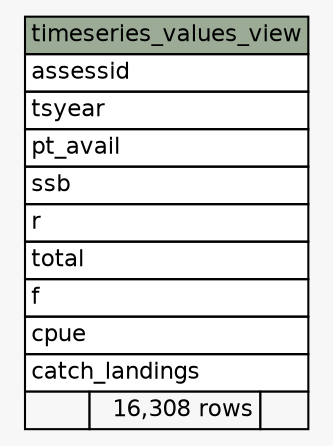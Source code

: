 // dot 2.28.0 on Mac OS X 10.6.8
// SchemaSpy rev 590
digraph "timeseries_values_view" {
  graph [
    rankdir="RL"
    bgcolor="#f7f7f7"
    nodesep="0.18"
    ranksep="0.46"
    fontname="Helvetica"
    fontsize="11"
  ];
  node [
    fontname="Helvetica"
    fontsize="11"
    shape="plaintext"
  ];
  edge [
    arrowsize="0.8"
  ];
  "timeseries_values_view" [
    label=<
    <TABLE BORDER="0" CELLBORDER="1" CELLSPACING="0" BGCOLOR="#ffffff">
      <TR><TD COLSPAN="3" BGCOLOR="#9bab96" ALIGN="CENTER">timeseries_values_view</TD></TR>
      <TR><TD PORT="assessid" COLSPAN="3" ALIGN="LEFT">assessid</TD></TR>
      <TR><TD PORT="tsyear" COLSPAN="3" ALIGN="LEFT">tsyear</TD></TR>
      <TR><TD PORT="pt_avail" COLSPAN="3" ALIGN="LEFT">pt_avail</TD></TR>
      <TR><TD PORT="ssb" COLSPAN="3" ALIGN="LEFT">ssb</TD></TR>
      <TR><TD PORT="r" COLSPAN="3" ALIGN="LEFT">r</TD></TR>
      <TR><TD PORT="total" COLSPAN="3" ALIGN="LEFT">total</TD></TR>
      <TR><TD PORT="f" COLSPAN="3" ALIGN="LEFT">f</TD></TR>
      <TR><TD PORT="cpue" COLSPAN="3" ALIGN="LEFT">cpue</TD></TR>
      <TR><TD PORT="catch_landings" COLSPAN="3" ALIGN="LEFT">catch_landings</TD></TR>
      <TR><TD ALIGN="LEFT" BGCOLOR="#f7f7f7">  </TD><TD ALIGN="RIGHT" BGCOLOR="#f7f7f7">16,308 rows</TD><TD ALIGN="RIGHT" BGCOLOR="#f7f7f7">  </TD></TR>
    </TABLE>>
    URL="tables/timeseries_values_view.html"
    tooltip="timeseries_values_view"
  ];
}

